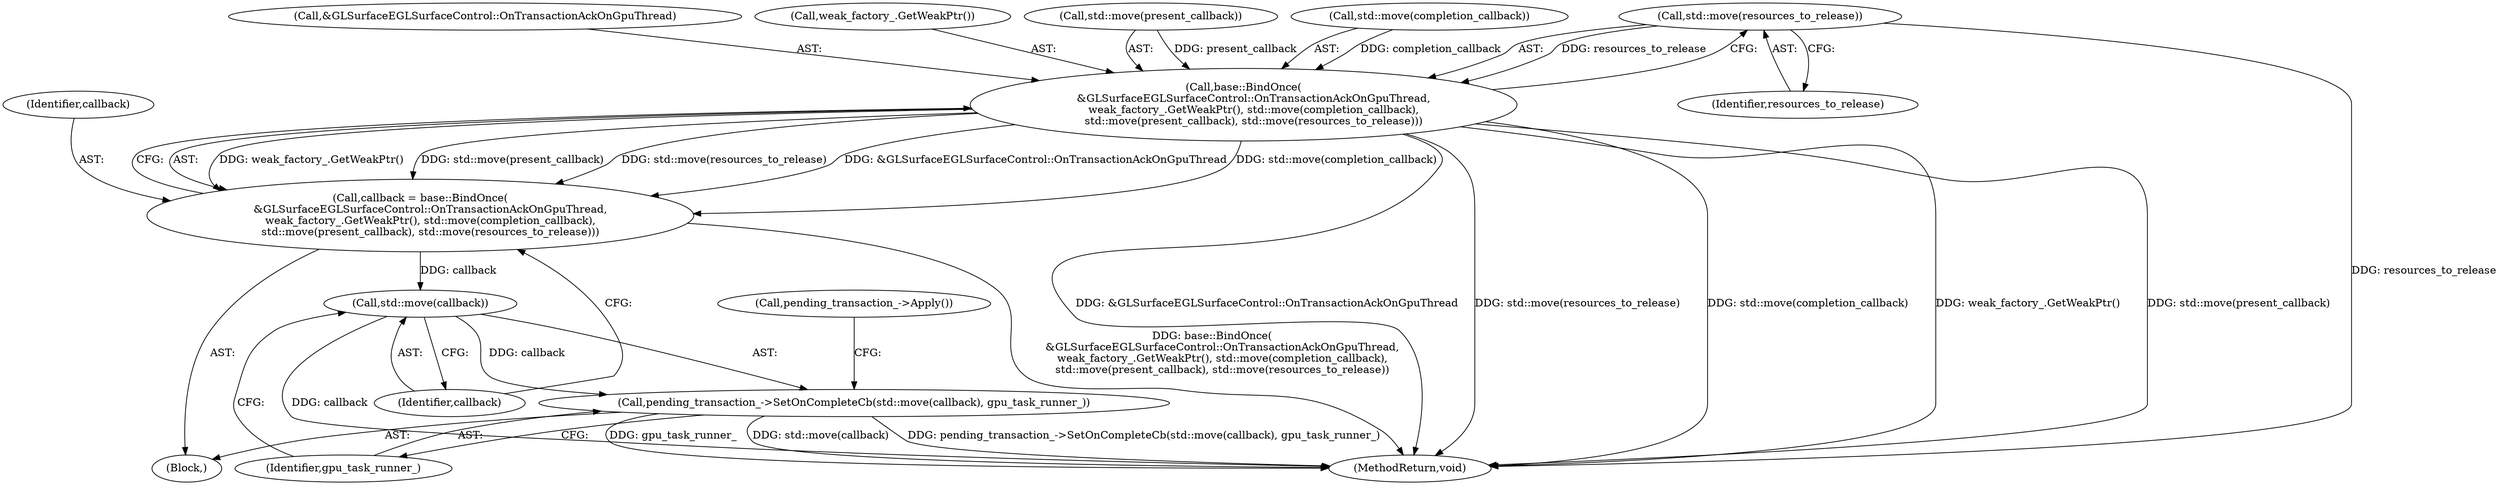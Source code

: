 digraph "0_Chrome_4afb628e068367d5b73440537555902cd12416f8_3@API" {
"1000167" [label="(Call,std::move(resources_to_release))"];
"1000159" [label="(Call,base::BindOnce(\n      &GLSurfaceEGLSurfaceControl::OnTransactionAckOnGpuThread,\n      weak_factory_.GetWeakPtr(), std::move(completion_callback),\n      std::move(present_callback), std::move(resources_to_release)))"];
"1000157" [label="(Call,callback = base::BindOnce(\n      &GLSurfaceEGLSurfaceControl::OnTransactionAckOnGpuThread,\n      weak_factory_.GetWeakPtr(), std::move(completion_callback),\n      std::move(present_callback), std::move(resources_to_release)))"];
"1000170" [label="(Call,std::move(callback))"];
"1000169" [label="(Call,pending_transaction_->SetOnCompleteCb(std::move(callback), gpu_task_runner_))"];
"1000171" [label="(Identifier,callback)"];
"1000106" [label="(Block,)"];
"1000169" [label="(Call,pending_transaction_->SetOnCompleteCb(std::move(callback), gpu_task_runner_))"];
"1000172" [label="(Identifier,gpu_task_runner_)"];
"1000160" [label="(Call,&GLSurfaceEGLSurfaceControl::OnTransactionAckOnGpuThread)"];
"1000157" [label="(Call,callback = base::BindOnce(\n      &GLSurfaceEGLSurfaceControl::OnTransactionAckOnGpuThread,\n      weak_factory_.GetWeakPtr(), std::move(completion_callback),\n      std::move(present_callback), std::move(resources_to_release)))"];
"1000167" [label="(Call,std::move(resources_to_release))"];
"1000162" [label="(Call,weak_factory_.GetWeakPtr())"];
"1000170" [label="(Call,std::move(callback))"];
"1000168" [label="(Identifier,resources_to_release)"];
"1000173" [label="(Call,pending_transaction_->Apply())"];
"1000183" [label="(MethodReturn,void)"];
"1000158" [label="(Identifier,callback)"];
"1000159" [label="(Call,base::BindOnce(\n      &GLSurfaceEGLSurfaceControl::OnTransactionAckOnGpuThread,\n      weak_factory_.GetWeakPtr(), std::move(completion_callback),\n      std::move(present_callback), std::move(resources_to_release)))"];
"1000165" [label="(Call,std::move(present_callback))"];
"1000163" [label="(Call,std::move(completion_callback))"];
"1000167" -> "1000159"  [label="AST: "];
"1000167" -> "1000168"  [label="CFG: "];
"1000168" -> "1000167"  [label="AST: "];
"1000159" -> "1000167"  [label="CFG: "];
"1000167" -> "1000183"  [label="DDG: resources_to_release"];
"1000167" -> "1000159"  [label="DDG: resources_to_release"];
"1000159" -> "1000157"  [label="AST: "];
"1000160" -> "1000159"  [label="AST: "];
"1000162" -> "1000159"  [label="AST: "];
"1000163" -> "1000159"  [label="AST: "];
"1000165" -> "1000159"  [label="AST: "];
"1000157" -> "1000159"  [label="CFG: "];
"1000159" -> "1000183"  [label="DDG: &GLSurfaceEGLSurfaceControl::OnTransactionAckOnGpuThread"];
"1000159" -> "1000183"  [label="DDG: std::move(resources_to_release)"];
"1000159" -> "1000183"  [label="DDG: std::move(completion_callback)"];
"1000159" -> "1000183"  [label="DDG: weak_factory_.GetWeakPtr()"];
"1000159" -> "1000183"  [label="DDG: std::move(present_callback)"];
"1000159" -> "1000157"  [label="DDG: weak_factory_.GetWeakPtr()"];
"1000159" -> "1000157"  [label="DDG: std::move(present_callback)"];
"1000159" -> "1000157"  [label="DDG: std::move(resources_to_release)"];
"1000159" -> "1000157"  [label="DDG: &GLSurfaceEGLSurfaceControl::OnTransactionAckOnGpuThread"];
"1000159" -> "1000157"  [label="DDG: std::move(completion_callback)"];
"1000163" -> "1000159"  [label="DDG: completion_callback"];
"1000165" -> "1000159"  [label="DDG: present_callback"];
"1000157" -> "1000106"  [label="AST: "];
"1000158" -> "1000157"  [label="AST: "];
"1000171" -> "1000157"  [label="CFG: "];
"1000157" -> "1000183"  [label="DDG: base::BindOnce(\n      &GLSurfaceEGLSurfaceControl::OnTransactionAckOnGpuThread,\n      weak_factory_.GetWeakPtr(), std::move(completion_callback),\n      std::move(present_callback), std::move(resources_to_release))"];
"1000157" -> "1000170"  [label="DDG: callback"];
"1000170" -> "1000169"  [label="AST: "];
"1000170" -> "1000171"  [label="CFG: "];
"1000171" -> "1000170"  [label="AST: "];
"1000172" -> "1000170"  [label="CFG: "];
"1000170" -> "1000183"  [label="DDG: callback"];
"1000170" -> "1000169"  [label="DDG: callback"];
"1000169" -> "1000106"  [label="AST: "];
"1000169" -> "1000172"  [label="CFG: "];
"1000172" -> "1000169"  [label="AST: "];
"1000173" -> "1000169"  [label="CFG: "];
"1000169" -> "1000183"  [label="DDG: pending_transaction_->SetOnCompleteCb(std::move(callback), gpu_task_runner_)"];
"1000169" -> "1000183"  [label="DDG: gpu_task_runner_"];
"1000169" -> "1000183"  [label="DDG: std::move(callback)"];
}
